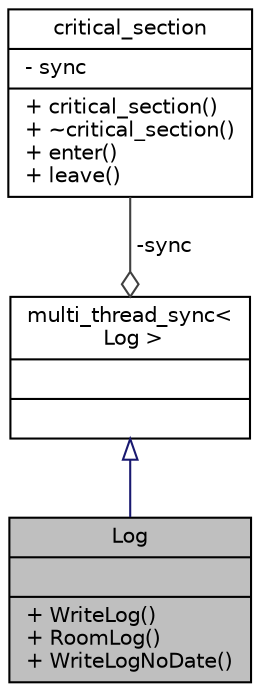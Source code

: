 digraph "Log"
{
  edge [fontname="Helvetica",fontsize="10",labelfontname="Helvetica",labelfontsize="10"];
  node [fontname="Helvetica",fontsize="10",shape=record];
  Node2 [label="{Log\n||+ WriteLog()\l+ RoomLog()\l+ WriteLogNoDate()\l}",height=0.2,width=0.4,color="black", fillcolor="grey75", style="filled", fontcolor="black"];
  Node3 -> Node2 [dir="back",color="midnightblue",fontsize="10",style="solid",arrowtail="onormal",fontname="Helvetica"];
  Node3 [label="{multi_thread_sync\<\l Log \>\n||}",height=0.2,width=0.4,color="black", fillcolor="white", style="filled",URL="$classmulti__thread__sync.html"];
  Node4 -> Node3 [color="grey25",fontsize="10",style="solid",label=" -sync" ,arrowhead="odiamond",fontname="Helvetica"];
  Node4 [label="{critical_section\n|- sync\l|+ critical_section()\l+ ~critical_section()\l+ enter()\l+ leave()\l}",height=0.2,width=0.4,color="black", fillcolor="white", style="filled",URL="$classcritical__section.html"];
}
